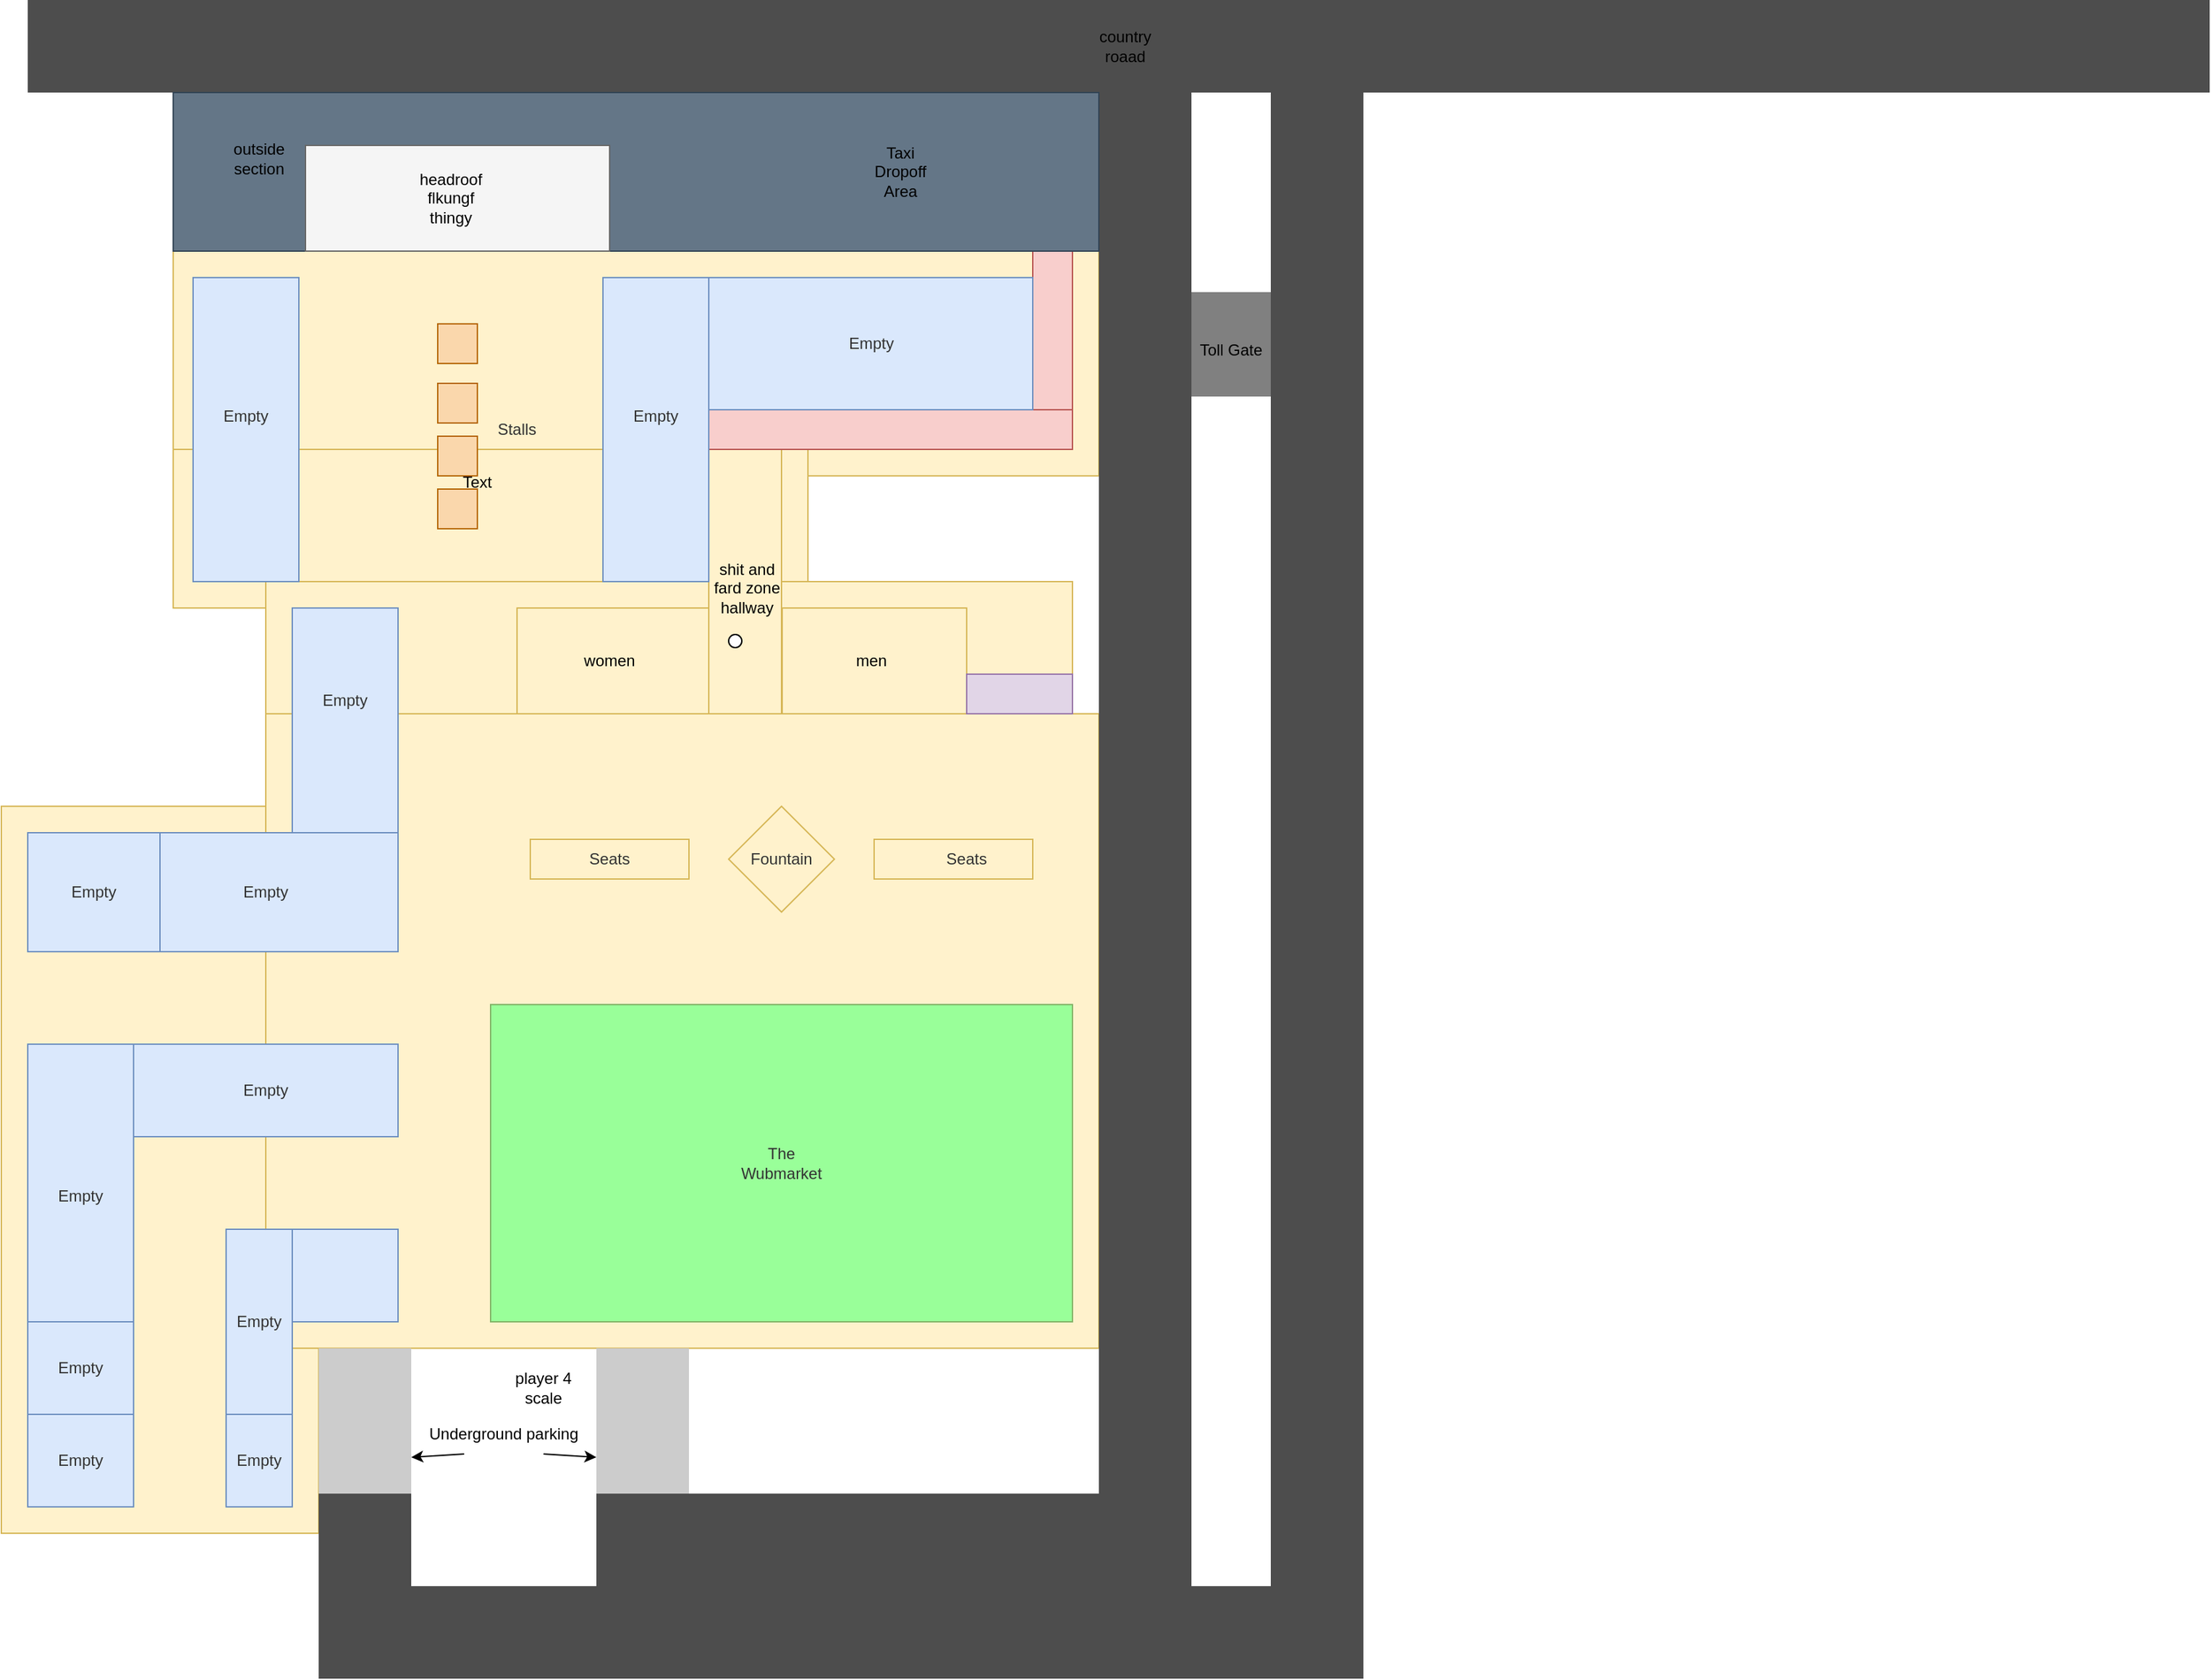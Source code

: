 <mxfile version="21.5.2" type="github">
  <diagram name="Page-1" id="KFW0PoUEu3GyMIzVePY5">
    <mxGraphModel dx="2181" dy="1914" grid="1" gridSize="10" guides="1" tooltips="1" connect="1" arrows="1" fold="1" page="1" pageScale="1" pageWidth="827" pageHeight="1169" math="0" shadow="0">
      <root>
        <mxCell id="0" />
        <mxCell id="1" parent="0" />
        <mxCell id="JKlizFFmwLmU3AJDrEx1-123" value="" style="rounded=0;whiteSpace=wrap;html=1;fillColor=#fff2cc;strokeColor=#d6b656;" vertex="1" parent="1">
          <mxGeometry x="110" y="-620" width="700" height="170" as="geometry" />
        </mxCell>
        <mxCell id="JKlizFFmwLmU3AJDrEx1-122" value="" style="rounded=0;whiteSpace=wrap;html=1;fillColor=#fff2cc;strokeColor=#d6b656;" vertex="1" parent="1">
          <mxGeometry x="110" y="-470" width="480" height="120" as="geometry" />
        </mxCell>
        <mxCell id="JKlizFFmwLmU3AJDrEx1-121" value="" style="rounded=0;whiteSpace=wrap;html=1;fillColor=#fff2cc;strokeColor=#d6b656;" vertex="1" parent="1">
          <mxGeometry x="180" y="-370" width="610" height="100" as="geometry" />
        </mxCell>
        <mxCell id="JKlizFFmwLmU3AJDrEx1-1" value="" style="rounded=0;whiteSpace=wrap;html=1;fillColor=#fff2cc;strokeColor=#d6b656;" vertex="1" parent="1">
          <mxGeometry x="-20" y="-200" width="240" height="550" as="geometry" />
        </mxCell>
        <mxCell id="JKlizFFmwLmU3AJDrEx1-2" value="" style="rounded=0;whiteSpace=wrap;html=1;fillColor=#fff2cc;strokeColor=#d6b656;" vertex="1" parent="1">
          <mxGeometry x="180" y="-270" width="630" height="480" as="geometry" />
        </mxCell>
        <mxCell id="JKlizFFmwLmU3AJDrEx1-5" value="" style="rounded=0;whiteSpace=wrap;html=1;fillColor=#dae8fc;strokeColor=#6c8ebf;" vertex="1" parent="1">
          <mxGeometry x="150" y="260" width="50" height="70" as="geometry" />
        </mxCell>
        <mxCell id="JKlizFFmwLmU3AJDrEx1-7" value="" style="rounded=0;whiteSpace=wrap;html=1;fillColor=#dae8fc;strokeColor=#6c8ebf;perimeterSpacing=0;" vertex="1" parent="1">
          <mxGeometry x="150" y="120" width="50" height="140" as="geometry" />
        </mxCell>
        <mxCell id="JKlizFFmwLmU3AJDrEx1-8" value="" style="rounded=0;whiteSpace=wrap;html=1;fillColor=#dae8fc;strokeColor=#6c8ebf;" vertex="1" parent="1">
          <mxGeometry y="260" width="80" height="70" as="geometry" />
        </mxCell>
        <mxCell id="JKlizFFmwLmU3AJDrEx1-9" value="" style="rounded=0;whiteSpace=wrap;html=1;fillColor=#dae8fc;strokeColor=#6c8ebf;" vertex="1" parent="1">
          <mxGeometry y="190" width="80" height="70" as="geometry" />
        </mxCell>
        <mxCell id="JKlizFFmwLmU3AJDrEx1-10" value="" style="rounded=0;whiteSpace=wrap;html=1;fillColor=#dae8fc;strokeColor=#6c8ebf;" vertex="1" parent="1">
          <mxGeometry y="-20" width="80" height="210" as="geometry" />
        </mxCell>
        <mxCell id="JKlizFFmwLmU3AJDrEx1-11" value="" style="rounded=0;whiteSpace=wrap;html=1;fillColor=#dae8fc;strokeColor=#6c8ebf;perimeterSpacing=0;shadow=0;glass=0;" vertex="1" parent="1">
          <mxGeometry x="200" y="120" width="80" height="70" as="geometry" />
        </mxCell>
        <mxCell id="JKlizFFmwLmU3AJDrEx1-15" value="" style="rounded=0;whiteSpace=wrap;html=1;fillColor=#dae8fc;strokeColor=#6c8ebf;" vertex="1" parent="1">
          <mxGeometry x="80" y="-20" width="200" height="70" as="geometry" />
        </mxCell>
        <mxCell id="JKlizFFmwLmU3AJDrEx1-24" value="" style="rounded=0;whiteSpace=wrap;html=1;fillColor=#99FF99;strokeColor=#82b366;" vertex="1" parent="1">
          <mxGeometry x="350" y="-50" width="440" height="240" as="geometry" />
        </mxCell>
        <mxCell id="JKlizFFmwLmU3AJDrEx1-26" value="Empty" style="text;html=1;strokeColor=none;fillColor=none;align=center;verticalAlign=middle;whiteSpace=wrap;rounded=0;fontColor=#333333;fontStyle=0" vertex="1" parent="1">
          <mxGeometry x="10" y="210" width="60" height="30" as="geometry" />
        </mxCell>
        <mxCell id="JKlizFFmwLmU3AJDrEx1-27" value="Empty" style="text;html=1;strokeColor=none;fillColor=none;align=center;verticalAlign=middle;whiteSpace=wrap;rounded=0;fontColor=#333333;fontStyle=0" vertex="1" parent="1">
          <mxGeometry x="10" y="280" width="60" height="30" as="geometry" />
        </mxCell>
        <mxCell id="JKlizFFmwLmU3AJDrEx1-28" value="Empty" style="text;html=1;strokeColor=none;fillColor=none;align=center;verticalAlign=middle;whiteSpace=wrap;rounded=0;fontColor=#333333;fontStyle=0" vertex="1" parent="1">
          <mxGeometry x="145" y="280" width="60" height="30" as="geometry" />
        </mxCell>
        <mxCell id="JKlizFFmwLmU3AJDrEx1-29" value="Empty" style="text;html=1;strokeColor=none;fillColor=none;align=center;verticalAlign=middle;whiteSpace=wrap;rounded=0;fontColor=#333333;fontStyle=0" vertex="1" parent="1">
          <mxGeometry x="145" y="175" width="60" height="30" as="geometry" />
        </mxCell>
        <mxCell id="JKlizFFmwLmU3AJDrEx1-31" value="Empty" style="text;html=1;strokeColor=none;fillColor=none;align=center;verticalAlign=middle;whiteSpace=wrap;rounded=0;fontColor=#333333;fontStyle=0" vertex="1" parent="1">
          <mxGeometry x="10" y="80" width="60" height="30" as="geometry" />
        </mxCell>
        <mxCell id="JKlizFFmwLmU3AJDrEx1-32" value="Empty" style="text;html=1;strokeColor=none;fillColor=none;align=center;verticalAlign=middle;whiteSpace=wrap;rounded=0;fontColor=#333333;fontStyle=0" vertex="1" parent="1">
          <mxGeometry x="150" width="60" height="30" as="geometry" />
        </mxCell>
        <mxCell id="JKlizFFmwLmU3AJDrEx1-33" value="The Wubmarket" style="text;html=1;strokeColor=none;fillColor=none;align=center;verticalAlign=middle;whiteSpace=wrap;rounded=0;fontColor=#333333;fontStyle=0" vertex="1" parent="1">
          <mxGeometry x="540" y="55" width="60" height="30" as="geometry" />
        </mxCell>
        <mxCell id="JKlizFFmwLmU3AJDrEx1-36" value="" style="rounded=0;whiteSpace=wrap;html=1;fillColor=#CCCCCC;strokeColor=none;" vertex="1" parent="1">
          <mxGeometry x="220" y="210" width="70" height="110" as="geometry" />
        </mxCell>
        <mxCell id="JKlizFFmwLmU3AJDrEx1-37" value="" style="endArrow=classic;html=1;rounded=0;entryX=1;entryY=0.75;entryDx=0;entryDy=0;exitX=0;exitY=1;exitDx=0;exitDy=0;" edge="1" parent="1" source="JKlizFFmwLmU3AJDrEx1-38" target="JKlizFFmwLmU3AJDrEx1-36">
          <mxGeometry width="50" height="50" relative="1" as="geometry">
            <mxPoint x="310" y="290" as="sourcePoint" />
            <mxPoint x="440" y="290" as="targetPoint" />
          </mxGeometry>
        </mxCell>
        <mxCell id="JKlizFFmwLmU3AJDrEx1-38" value="Underground&amp;nbsp;parking" style="text;html=1;strokeColor=none;fillColor=none;align=center;verticalAlign=middle;whiteSpace=wrap;rounded=0;" vertex="1" parent="1">
          <mxGeometry x="330" y="260" width="60" height="30" as="geometry" />
        </mxCell>
        <mxCell id="JKlizFFmwLmU3AJDrEx1-41" value="player 4 scale" style="text;html=1;strokeColor=none;fillColor=none;align=center;verticalAlign=middle;whiteSpace=wrap;rounded=0;" vertex="1" parent="1">
          <mxGeometry x="360" y="225" width="60" height="30" as="geometry" />
        </mxCell>
        <mxCell id="JKlizFFmwLmU3AJDrEx1-69" value="" style="rounded=0;whiteSpace=wrap;html=1;strokeColor=none;fillColor=#4D4D4D;" vertex="1" parent="1">
          <mxGeometry x="220" y="320" width="70" height="70" as="geometry" />
        </mxCell>
        <mxCell id="JKlizFFmwLmU3AJDrEx1-70" value="" style="rounded=0;whiteSpace=wrap;html=1;fillColor=#CCCCCC;strokeColor=none;" vertex="1" parent="1">
          <mxGeometry x="430" y="210" width="70" height="110" as="geometry" />
        </mxCell>
        <mxCell id="JKlizFFmwLmU3AJDrEx1-71" value="" style="endArrow=classic;html=1;rounded=0;exitX=1;exitY=1;exitDx=0;exitDy=0;entryX=0;entryY=0.75;entryDx=0;entryDy=0;" edge="1" parent="1" source="JKlizFFmwLmU3AJDrEx1-38" target="JKlizFFmwLmU3AJDrEx1-70">
          <mxGeometry width="50" height="50" relative="1" as="geometry">
            <mxPoint x="450" y="370" as="sourcePoint" />
            <mxPoint x="440" y="300" as="targetPoint" />
          </mxGeometry>
        </mxCell>
        <mxCell id="JKlizFFmwLmU3AJDrEx1-75" value="" style="rounded=0;whiteSpace=wrap;html=1;strokeColor=none;fillColor=#4D4D4D;" vertex="1" parent="1">
          <mxGeometry x="220" y="390" width="720" height="70" as="geometry" />
        </mxCell>
        <mxCell id="JKlizFFmwLmU3AJDrEx1-76" value="" style="rounded=0;whiteSpace=wrap;html=1;strokeColor=none;fillColor=#4D4D4D;gradientColor=none;" vertex="1" parent="1">
          <mxGeometry x="430" y="320" width="380" height="70" as="geometry" />
        </mxCell>
        <mxCell id="JKlizFFmwLmU3AJDrEx1-79" value="" style="rounded=0;whiteSpace=wrap;html=1;strokeColor=none;fillColor=#808080;" vertex="1" parent="1">
          <mxGeometry x="880" y="-589" width="60" height="79" as="geometry" />
        </mxCell>
        <mxCell id="JKlizFFmwLmU3AJDrEx1-80" value="Toll Gate" style="text;html=1;strokeColor=none;fillColor=none;align=center;verticalAlign=middle;whiteSpace=wrap;rounded=0;" vertex="1" parent="1">
          <mxGeometry x="880" y="-560" width="60" height="30" as="geometry" />
        </mxCell>
        <mxCell id="JKlizFFmwLmU3AJDrEx1-82" value="" style="rounded=0;whiteSpace=wrap;html=1;fillColor=#4D4D4D;strokeColor=none;" vertex="1" parent="1">
          <mxGeometry x="810" y="-740" width="70" height="1130" as="geometry" />
        </mxCell>
        <mxCell id="JKlizFFmwLmU3AJDrEx1-83" value="" style="rounded=0;whiteSpace=wrap;html=1;fillColor=#4d4d4d;strokeColor=none;" vertex="1" parent="1">
          <mxGeometry y="-810" width="1650" height="70" as="geometry" />
        </mxCell>
        <mxCell id="JKlizFFmwLmU3AJDrEx1-84" value="country &lt;br&gt;roaad" style="text;html=1;strokeColor=none;fillColor=none;align=center;verticalAlign=middle;whiteSpace=wrap;rounded=0;" vertex="1" parent="1">
          <mxGeometry x="800" y="-790" width="60" height="30" as="geometry" />
        </mxCell>
        <mxCell id="JKlizFFmwLmU3AJDrEx1-85" value="" style="rounded=0;whiteSpace=wrap;html=1;fillColor=#4D4D4D;strokeColor=none;" vertex="1" parent="1">
          <mxGeometry x="940" y="-740" width="70" height="1200" as="geometry" />
        </mxCell>
        <mxCell id="JKlizFFmwLmU3AJDrEx1-87" value="" style="rounded=0;whiteSpace=wrap;html=1;fillColor=#dae8fc;strokeColor=#6c8ebf;" vertex="1" parent="1">
          <mxGeometry y="-180" width="100" height="90" as="geometry" />
        </mxCell>
        <mxCell id="JKlizFFmwLmU3AJDrEx1-89" value="" style="rounded=0;whiteSpace=wrap;html=1;fillColor=#dae8fc;strokeColor=#6c8ebf;" vertex="1" parent="1">
          <mxGeometry x="100" y="-180" width="180" height="90" as="geometry" />
        </mxCell>
        <mxCell id="JKlizFFmwLmU3AJDrEx1-90" value="" style="rounded=0;whiteSpace=wrap;html=1;fillColor=#dae8fc;strokeColor=#6c8ebf;" vertex="1" parent="1">
          <mxGeometry x="200" y="-350" width="80" height="170" as="geometry" />
        </mxCell>
        <mxCell id="JKlizFFmwLmU3AJDrEx1-92" value="Empty" style="text;html=1;strokeColor=none;fillColor=none;align=center;verticalAlign=middle;whiteSpace=wrap;rounded=0;fontColor=#333333;fontStyle=0" vertex="1" parent="1">
          <mxGeometry x="20" y="-150" width="60" height="30" as="geometry" />
        </mxCell>
        <mxCell id="JKlizFFmwLmU3AJDrEx1-93" value="Empty" style="text;html=1;strokeColor=none;fillColor=none;align=center;verticalAlign=middle;whiteSpace=wrap;rounded=0;fontColor=#333333;fontStyle=0" vertex="1" parent="1">
          <mxGeometry x="150" y="-150" width="60" height="30" as="geometry" />
        </mxCell>
        <mxCell id="JKlizFFmwLmU3AJDrEx1-94" value="Empty" style="text;html=1;strokeColor=none;fillColor=none;align=center;verticalAlign=middle;whiteSpace=wrap;rounded=0;fontColor=#333333;fontStyle=0" vertex="1" parent="1">
          <mxGeometry x="210" y="-295" width="60" height="30" as="geometry" />
        </mxCell>
        <mxCell id="JKlizFFmwLmU3AJDrEx1-101" value="" style="rhombus;whiteSpace=wrap;html=1;fillColor=#fff2cc;strokeColor=#d6b656;" vertex="1" parent="1">
          <mxGeometry x="530" y="-200" width="80" height="80" as="geometry" />
        </mxCell>
        <mxCell id="JKlizFFmwLmU3AJDrEx1-102" value="" style="rounded=0;whiteSpace=wrap;html=1;fillColor=#fff2cc;strokeColor=#d6b656;" vertex="1" parent="1">
          <mxGeometry x="380" y="-175" width="120" height="30" as="geometry" />
        </mxCell>
        <mxCell id="JKlizFFmwLmU3AJDrEx1-103" value="" style="rounded=0;whiteSpace=wrap;html=1;fillColor=#fff2cc;strokeColor=#d6b656;" vertex="1" parent="1">
          <mxGeometry x="640" y="-175" width="120" height="30" as="geometry" />
        </mxCell>
        <mxCell id="JKlizFFmwLmU3AJDrEx1-104" value="Fountain" style="text;html=1;strokeColor=none;fillColor=none;align=center;verticalAlign=middle;whiteSpace=wrap;rounded=0;fontColor=#333333;fontStyle=0" vertex="1" parent="1">
          <mxGeometry x="540" y="-175" width="60" height="30" as="geometry" />
        </mxCell>
        <mxCell id="JKlizFFmwLmU3AJDrEx1-105" value="Seats" style="text;html=1;strokeColor=none;fillColor=none;align=center;verticalAlign=middle;whiteSpace=wrap;rounded=0;fontColor=#333333;fontStyle=0" vertex="1" parent="1">
          <mxGeometry x="410" y="-175" width="60" height="30" as="geometry" />
        </mxCell>
        <mxCell id="JKlizFFmwLmU3AJDrEx1-106" value="Seats" style="text;html=1;strokeColor=none;fillColor=none;align=center;verticalAlign=middle;whiteSpace=wrap;rounded=0;fontColor=#333333;fontStyle=0" vertex="1" parent="1">
          <mxGeometry x="680" y="-175" width="60" height="30" as="geometry" />
        </mxCell>
        <mxCell id="JKlizFFmwLmU3AJDrEx1-107" value="" style="rounded=0;whiteSpace=wrap;html=1;fillColor=#fff2cc;strokeColor=#d6b656;" vertex="1" parent="1">
          <mxGeometry x="570.5" y="-350" width="139.5" height="80" as="geometry" />
        </mxCell>
        <mxCell id="JKlizFFmwLmU3AJDrEx1-108" value="" style="rounded=0;whiteSpace=wrap;html=1;fillColor=#fff2cc;strokeColor=#d6b656;" vertex="1" parent="1">
          <mxGeometry x="370" y="-350" width="145" height="80" as="geometry" />
        </mxCell>
        <mxCell id="JKlizFFmwLmU3AJDrEx1-109" value="" style="rounded=0;whiteSpace=wrap;html=1;fillColor=#fff2cc;strokeColor=#d6b656;" vertex="1" parent="1">
          <mxGeometry x="515" y="-470" width="55" height="200" as="geometry" />
        </mxCell>
        <mxCell id="JKlizFFmwLmU3AJDrEx1-110" value="shit and fard zone&lt;br&gt;hallway" style="text;html=1;strokeColor=none;fillColor=none;align=center;verticalAlign=middle;whiteSpace=wrap;rounded=0;fontColor=#000000;" vertex="1" parent="1">
          <mxGeometry x="514" y="-380" width="60" height="30" as="geometry" />
        </mxCell>
        <mxCell id="JKlizFFmwLmU3AJDrEx1-111" value="&lt;font color=&quot;#000000&quot;&gt;men&lt;/font&gt;" style="text;html=1;strokeColor=none;fillColor=none;align=center;verticalAlign=middle;whiteSpace=wrap;rounded=0;" vertex="1" parent="1">
          <mxGeometry x="607.5" y="-325" width="60" height="30" as="geometry" />
        </mxCell>
        <mxCell id="JKlizFFmwLmU3AJDrEx1-112" value="&lt;font color=&quot;#000000&quot;&gt;women&lt;/font&gt;" style="text;html=1;strokeColor=none;fillColor=none;align=center;verticalAlign=middle;whiteSpace=wrap;rounded=0;" vertex="1" parent="1">
          <mxGeometry x="410" y="-325" width="60" height="30" as="geometry" />
        </mxCell>
        <mxCell id="JKlizFFmwLmU3AJDrEx1-40" value="" style="ellipse;whiteSpace=wrap;html=1;" vertex="1" parent="1">
          <mxGeometry x="530" y="-330" width="10" height="10" as="geometry" />
        </mxCell>
        <mxCell id="JKlizFFmwLmU3AJDrEx1-116" value="" style="rounded=0;whiteSpace=wrap;html=1;strokeColor=#9673a6;fillColor=#e1d5e7;" vertex="1" parent="1">
          <mxGeometry x="710" y="-300" width="80" height="30" as="geometry" />
        </mxCell>
        <mxCell id="JKlizFFmwLmU3AJDrEx1-119" value="" style="rounded=0;whiteSpace=wrap;html=1;fillColor=#f8cecc;strokeColor=#b85450;" vertex="1" parent="1">
          <mxGeometry x="515" y="-500" width="275" height="30" as="geometry" />
        </mxCell>
        <mxCell id="JKlizFFmwLmU3AJDrEx1-120" value="" style="rounded=0;whiteSpace=wrap;html=1;fillColor=#f8cecc;strokeColor=#b85450;" vertex="1" parent="1">
          <mxGeometry x="760" y="-620" width="30" height="120" as="geometry" />
        </mxCell>
        <mxCell id="JKlizFFmwLmU3AJDrEx1-124" value="" style="rounded=0;whiteSpace=wrap;html=1;fillColor=#647687;fontColor=#ffffff;strokeColor=#314354;" vertex="1" parent="1">
          <mxGeometry x="110" y="-740" width="700" height="120" as="geometry" />
        </mxCell>
        <mxCell id="JKlizFFmwLmU3AJDrEx1-125" value="" style="rounded=0;whiteSpace=wrap;html=1;fillColor=#f5f5f5;strokeColor=#666666;fontColor=#333333;" vertex="1" parent="1">
          <mxGeometry x="210" y="-700" width="230" height="80" as="geometry" />
        </mxCell>
        <mxCell id="JKlizFFmwLmU3AJDrEx1-126" value="&lt;font color=&quot;#000000&quot;&gt;headroof flkungf thingy&lt;/font&gt;" style="text;html=1;strokeColor=none;fillColor=none;align=center;verticalAlign=middle;whiteSpace=wrap;rounded=0;" vertex="1" parent="1">
          <mxGeometry x="290" y="-675" width="60" height="30" as="geometry" />
        </mxCell>
        <mxCell id="JKlizFFmwLmU3AJDrEx1-127" value="" style="rounded=0;whiteSpace=wrap;html=1;fillColor=#dae8fc;strokeColor=#6c8ebf;" vertex="1" parent="1">
          <mxGeometry x="125" y="-600" width="80" height="230" as="geometry" />
        </mxCell>
        <mxCell id="JKlizFFmwLmU3AJDrEx1-128" value="" style="rounded=0;whiteSpace=wrap;html=1;fillColor=#dae8fc;strokeColor=#6c8ebf;" vertex="1" parent="1">
          <mxGeometry x="435" y="-600" width="80" height="230" as="geometry" />
        </mxCell>
        <mxCell id="JKlizFFmwLmU3AJDrEx1-130" value="" style="rounded=0;whiteSpace=wrap;html=1;fillColor=#dae8fc;strokeColor=#6c8ebf;" vertex="1" parent="1">
          <mxGeometry x="515" y="-600" width="245" height="100" as="geometry" />
        </mxCell>
        <mxCell id="JKlizFFmwLmU3AJDrEx1-131" value="Text" style="text;html=1;strokeColor=none;fillColor=none;align=center;verticalAlign=middle;whiteSpace=wrap;rounded=0;" vertex="1" parent="1">
          <mxGeometry x="310" y="-460" width="60" height="30" as="geometry" />
        </mxCell>
        <mxCell id="JKlizFFmwLmU3AJDrEx1-132" value="Empty" style="text;html=1;strokeColor=none;fillColor=none;align=center;verticalAlign=middle;whiteSpace=wrap;rounded=0;fontColor=#333333;fontStyle=0" vertex="1" parent="1">
          <mxGeometry x="135" y="-510" width="60" height="30" as="geometry" />
        </mxCell>
        <mxCell id="JKlizFFmwLmU3AJDrEx1-134" value="Empty" style="text;html=1;strokeColor=none;fillColor=none;align=center;verticalAlign=middle;whiteSpace=wrap;rounded=0;fontColor=#333333;fontStyle=0" vertex="1" parent="1">
          <mxGeometry x="445" y="-510" width="60" height="30" as="geometry" />
        </mxCell>
        <mxCell id="JKlizFFmwLmU3AJDrEx1-135" value="Empty" style="text;html=1;strokeColor=none;fillColor=none;align=center;verticalAlign=middle;whiteSpace=wrap;rounded=0;fontColor=#333333;fontStyle=0" vertex="1" parent="1">
          <mxGeometry x="607.5" y="-565" width="60" height="30" as="geometry" />
        </mxCell>
        <mxCell id="JKlizFFmwLmU3AJDrEx1-136" value="" style="rounded=0;whiteSpace=wrap;html=1;fillColor=#fad7ac;strokeColor=#b46504;" vertex="1" parent="1">
          <mxGeometry x="310" y="-565" width="30" height="30" as="geometry" />
        </mxCell>
        <mxCell id="JKlizFFmwLmU3AJDrEx1-137" value="" style="rounded=0;whiteSpace=wrap;html=1;fillColor=#fad7ac;strokeColor=#b46504;" vertex="1" parent="1">
          <mxGeometry x="310" y="-520" width="30" height="30" as="geometry" />
        </mxCell>
        <mxCell id="JKlizFFmwLmU3AJDrEx1-138" value="" style="rounded=0;whiteSpace=wrap;html=1;fillColor=#fad7ac;strokeColor=#b46504;" vertex="1" parent="1">
          <mxGeometry x="310" y="-480" width="30" height="30" as="geometry" />
        </mxCell>
        <mxCell id="JKlizFFmwLmU3AJDrEx1-139" value="" style="rounded=0;whiteSpace=wrap;html=1;fillColor=#fad7ac;strokeColor=#b46504;" vertex="1" parent="1">
          <mxGeometry x="310" y="-440" width="30" height="30" as="geometry" />
        </mxCell>
        <mxCell id="JKlizFFmwLmU3AJDrEx1-141" value="Stalls" style="text;html=1;strokeColor=none;fillColor=none;align=center;verticalAlign=middle;whiteSpace=wrap;rounded=0;fontColor=#333333;fontStyle=0" vertex="1" parent="1">
          <mxGeometry x="340" y="-500" width="60" height="30" as="geometry" />
        </mxCell>
        <mxCell id="JKlizFFmwLmU3AJDrEx1-142" value="outside section" style="text;html=1;strokeColor=none;fillColor=none;align=center;verticalAlign=middle;whiteSpace=wrap;rounded=0;" vertex="1" parent="1">
          <mxGeometry x="145" y="-705" width="60" height="30" as="geometry" />
        </mxCell>
        <mxCell id="JKlizFFmwLmU3AJDrEx1-143" value="Taxi Dropoff Area" style="text;html=1;strokeColor=none;fillColor=none;align=center;verticalAlign=middle;whiteSpace=wrap;rounded=0;" vertex="1" parent="1">
          <mxGeometry x="630" y="-695" width="60" height="30" as="geometry" />
        </mxCell>
      </root>
    </mxGraphModel>
  </diagram>
</mxfile>
